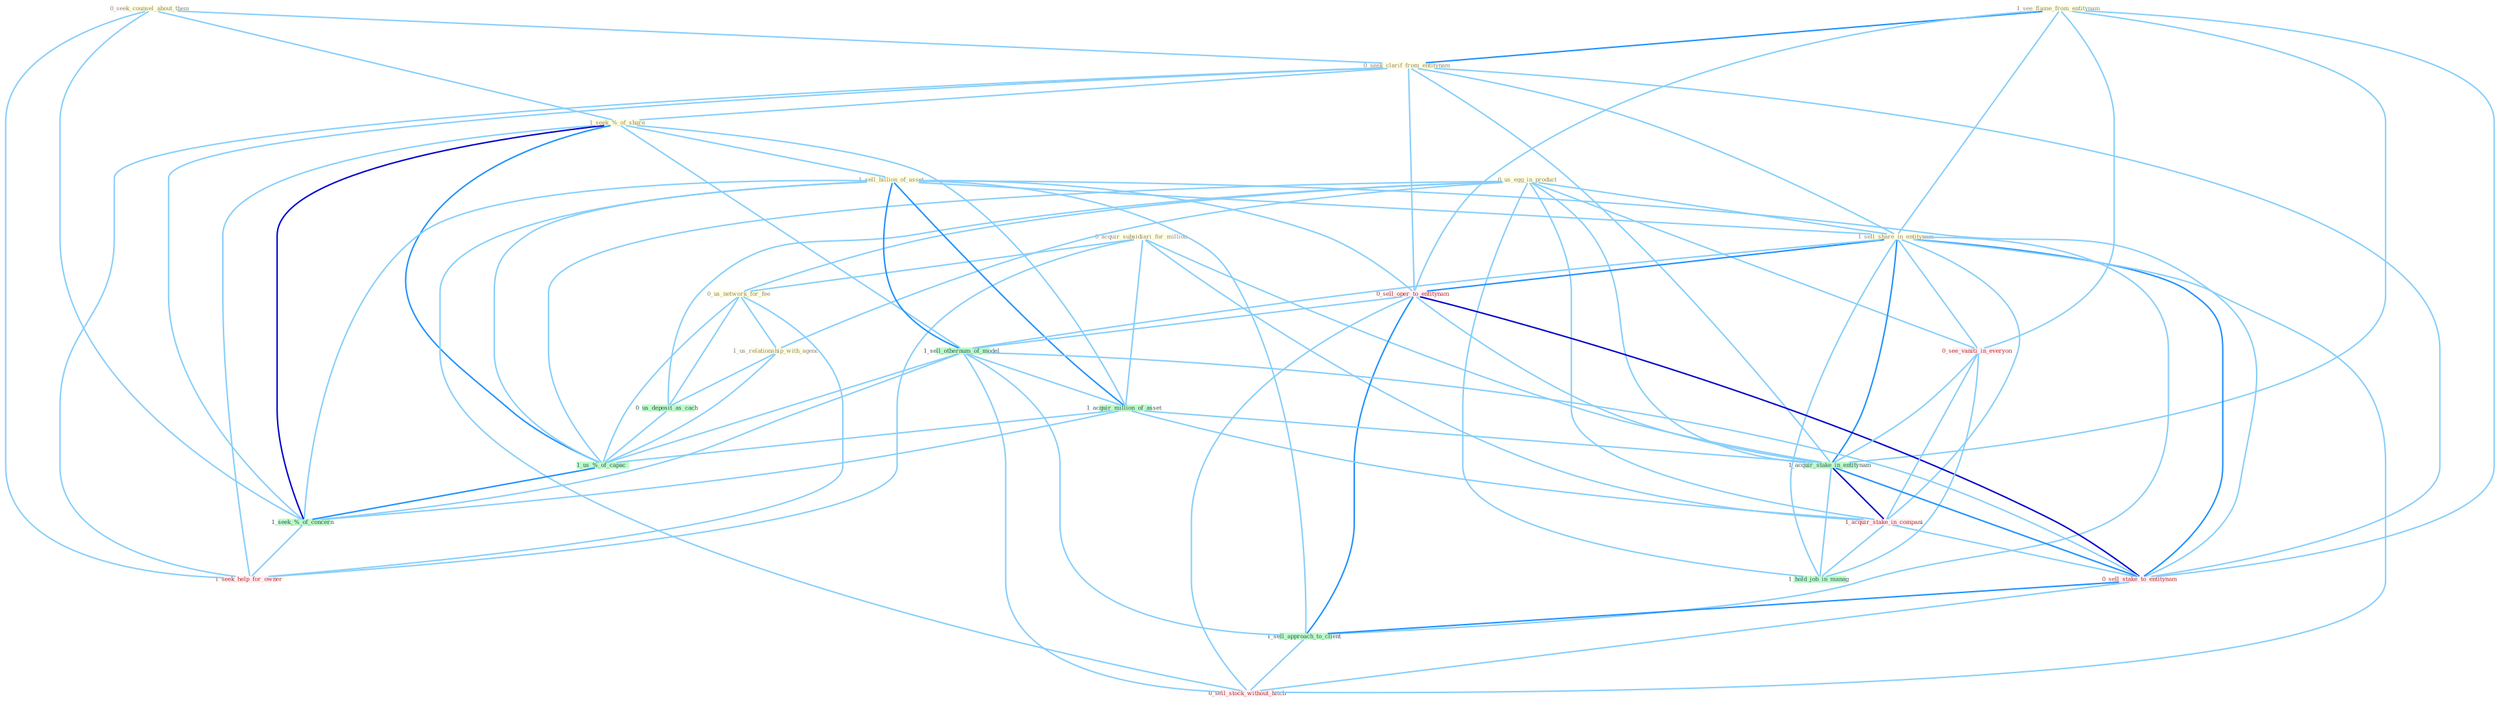 Graph G{ 
    node
    [shape=polygon,style=filled,width=.5,height=.06,color="#BDFCC9",fixedsize=true,fontsize=4,
    fontcolor="#2f4f4f"];
    {node
    [color="#ffffe0", fontcolor="#8b7d6b"] "0_seek_counsel_about_them " "0_acquir_subsidiari_for_million " "1_see_flame_from_entitynam " "0_us_egg_in_product " "0_seek_clarif_from_entitynam " "1_seek_%_of_share " "1_sell_billion_of_asset " "0_us_network_for_fee " "1_sell_share_in_entitynam " "1_us_relationship_with_agenc "}
{node [color="#fff0f5", fontcolor="#b22222"] "0_sell_oper_to_entitynam " "0_see_vaniti_in_everyon " "1_acquir_stake_in_compani " "0_sell_stake_to_entitynam " "0_sell_stock_without_hitch " "1_seek_help_for_owner "}
edge [color="#B0E2FF"];

	"0_seek_counsel_about_them " -- "0_seek_clarif_from_entitynam " [w="1", color="#87cefa" ];
	"0_seek_counsel_about_them " -- "1_seek_%_of_share " [w="1", color="#87cefa" ];
	"0_seek_counsel_about_them " -- "1_seek_%_of_concern " [w="1", color="#87cefa" ];
	"0_seek_counsel_about_them " -- "1_seek_help_for_owner " [w="1", color="#87cefa" ];
	"0_acquir_subsidiari_for_million " -- "0_us_network_for_fee " [w="1", color="#87cefa" ];
	"0_acquir_subsidiari_for_million " -- "1_acquir_million_of_asset " [w="1", color="#87cefa" ];
	"0_acquir_subsidiari_for_million " -- "1_acquir_stake_in_entitynam " [w="1", color="#87cefa" ];
	"0_acquir_subsidiari_for_million " -- "1_acquir_stake_in_compani " [w="1", color="#87cefa" ];
	"0_acquir_subsidiari_for_million " -- "1_seek_help_for_owner " [w="1", color="#87cefa" ];
	"1_see_flame_from_entitynam " -- "0_seek_clarif_from_entitynam " [w="2", color="#1e90ff" , len=0.8];
	"1_see_flame_from_entitynam " -- "1_sell_share_in_entitynam " [w="1", color="#87cefa" ];
	"1_see_flame_from_entitynam " -- "0_sell_oper_to_entitynam " [w="1", color="#87cefa" ];
	"1_see_flame_from_entitynam " -- "0_see_vaniti_in_everyon " [w="1", color="#87cefa" ];
	"1_see_flame_from_entitynam " -- "1_acquir_stake_in_entitynam " [w="1", color="#87cefa" ];
	"1_see_flame_from_entitynam " -- "0_sell_stake_to_entitynam " [w="1", color="#87cefa" ];
	"0_us_egg_in_product " -- "0_us_network_for_fee " [w="1", color="#87cefa" ];
	"0_us_egg_in_product " -- "1_sell_share_in_entitynam " [w="1", color="#87cefa" ];
	"0_us_egg_in_product " -- "1_us_relationship_with_agenc " [w="1", color="#87cefa" ];
	"0_us_egg_in_product " -- "0_see_vaniti_in_everyon " [w="1", color="#87cefa" ];
	"0_us_egg_in_product " -- "0_us_deposit_as_cach " [w="1", color="#87cefa" ];
	"0_us_egg_in_product " -- "1_acquir_stake_in_entitynam " [w="1", color="#87cefa" ];
	"0_us_egg_in_product " -- "1_acquir_stake_in_compani " [w="1", color="#87cefa" ];
	"0_us_egg_in_product " -- "1_us_%_of_capac " [w="1", color="#87cefa" ];
	"0_us_egg_in_product " -- "1_hold_job_in_manag " [w="1", color="#87cefa" ];
	"0_seek_clarif_from_entitynam " -- "1_seek_%_of_share " [w="1", color="#87cefa" ];
	"0_seek_clarif_from_entitynam " -- "1_sell_share_in_entitynam " [w="1", color="#87cefa" ];
	"0_seek_clarif_from_entitynam " -- "0_sell_oper_to_entitynam " [w="1", color="#87cefa" ];
	"0_seek_clarif_from_entitynam " -- "1_acquir_stake_in_entitynam " [w="1", color="#87cefa" ];
	"0_seek_clarif_from_entitynam " -- "0_sell_stake_to_entitynam " [w="1", color="#87cefa" ];
	"0_seek_clarif_from_entitynam " -- "1_seek_%_of_concern " [w="1", color="#87cefa" ];
	"0_seek_clarif_from_entitynam " -- "1_seek_help_for_owner " [w="1", color="#87cefa" ];
	"1_seek_%_of_share " -- "1_sell_billion_of_asset " [w="1", color="#87cefa" ];
	"1_seek_%_of_share " -- "1_sell_othernum_of_model " [w="1", color="#87cefa" ];
	"1_seek_%_of_share " -- "1_acquir_million_of_asset " [w="1", color="#87cefa" ];
	"1_seek_%_of_share " -- "1_us_%_of_capac " [w="2", color="#1e90ff" , len=0.8];
	"1_seek_%_of_share " -- "1_seek_%_of_concern " [w="3", color="#0000cd" , len=0.6];
	"1_seek_%_of_share " -- "1_seek_help_for_owner " [w="1", color="#87cefa" ];
	"1_sell_billion_of_asset " -- "1_sell_share_in_entitynam " [w="1", color="#87cefa" ];
	"1_sell_billion_of_asset " -- "0_sell_oper_to_entitynam " [w="1", color="#87cefa" ];
	"1_sell_billion_of_asset " -- "1_sell_othernum_of_model " [w="2", color="#1e90ff" , len=0.8];
	"1_sell_billion_of_asset " -- "1_acquir_million_of_asset " [w="2", color="#1e90ff" , len=0.8];
	"1_sell_billion_of_asset " -- "0_sell_stake_to_entitynam " [w="1", color="#87cefa" ];
	"1_sell_billion_of_asset " -- "1_us_%_of_capac " [w="1", color="#87cefa" ];
	"1_sell_billion_of_asset " -- "1_sell_approach_to_client " [w="1", color="#87cefa" ];
	"1_sell_billion_of_asset " -- "0_sell_stock_without_hitch " [w="1", color="#87cefa" ];
	"1_sell_billion_of_asset " -- "1_seek_%_of_concern " [w="1", color="#87cefa" ];
	"0_us_network_for_fee " -- "1_us_relationship_with_agenc " [w="1", color="#87cefa" ];
	"0_us_network_for_fee " -- "0_us_deposit_as_cach " [w="1", color="#87cefa" ];
	"0_us_network_for_fee " -- "1_us_%_of_capac " [w="1", color="#87cefa" ];
	"0_us_network_for_fee " -- "1_seek_help_for_owner " [w="1", color="#87cefa" ];
	"1_sell_share_in_entitynam " -- "0_sell_oper_to_entitynam " [w="2", color="#1e90ff" , len=0.8];
	"1_sell_share_in_entitynam " -- "1_sell_othernum_of_model " [w="1", color="#87cefa" ];
	"1_sell_share_in_entitynam " -- "0_see_vaniti_in_everyon " [w="1", color="#87cefa" ];
	"1_sell_share_in_entitynam " -- "1_acquir_stake_in_entitynam " [w="2", color="#1e90ff" , len=0.8];
	"1_sell_share_in_entitynam " -- "1_acquir_stake_in_compani " [w="1", color="#87cefa" ];
	"1_sell_share_in_entitynam " -- "0_sell_stake_to_entitynam " [w="2", color="#1e90ff" , len=0.8];
	"1_sell_share_in_entitynam " -- "1_sell_approach_to_client " [w="1", color="#87cefa" ];
	"1_sell_share_in_entitynam " -- "1_hold_job_in_manag " [w="1", color="#87cefa" ];
	"1_sell_share_in_entitynam " -- "0_sell_stock_without_hitch " [w="1", color="#87cefa" ];
	"1_us_relationship_with_agenc " -- "0_us_deposit_as_cach " [w="1", color="#87cefa" ];
	"1_us_relationship_with_agenc " -- "1_us_%_of_capac " [w="1", color="#87cefa" ];
	"0_sell_oper_to_entitynam " -- "1_sell_othernum_of_model " [w="1", color="#87cefa" ];
	"0_sell_oper_to_entitynam " -- "1_acquir_stake_in_entitynam " [w="1", color="#87cefa" ];
	"0_sell_oper_to_entitynam " -- "0_sell_stake_to_entitynam " [w="3", color="#0000cd" , len=0.6];
	"0_sell_oper_to_entitynam " -- "1_sell_approach_to_client " [w="2", color="#1e90ff" , len=0.8];
	"0_sell_oper_to_entitynam " -- "0_sell_stock_without_hitch " [w="1", color="#87cefa" ];
	"1_sell_othernum_of_model " -- "1_acquir_million_of_asset " [w="1", color="#87cefa" ];
	"1_sell_othernum_of_model " -- "0_sell_stake_to_entitynam " [w="1", color="#87cefa" ];
	"1_sell_othernum_of_model " -- "1_us_%_of_capac " [w="1", color="#87cefa" ];
	"1_sell_othernum_of_model " -- "1_sell_approach_to_client " [w="1", color="#87cefa" ];
	"1_sell_othernum_of_model " -- "0_sell_stock_without_hitch " [w="1", color="#87cefa" ];
	"1_sell_othernum_of_model " -- "1_seek_%_of_concern " [w="1", color="#87cefa" ];
	"0_see_vaniti_in_everyon " -- "1_acquir_stake_in_entitynam " [w="1", color="#87cefa" ];
	"0_see_vaniti_in_everyon " -- "1_acquir_stake_in_compani " [w="1", color="#87cefa" ];
	"0_see_vaniti_in_everyon " -- "1_hold_job_in_manag " [w="1", color="#87cefa" ];
	"1_acquir_million_of_asset " -- "1_acquir_stake_in_entitynam " [w="1", color="#87cefa" ];
	"1_acquir_million_of_asset " -- "1_acquir_stake_in_compani " [w="1", color="#87cefa" ];
	"1_acquir_million_of_asset " -- "1_us_%_of_capac " [w="1", color="#87cefa" ];
	"1_acquir_million_of_asset " -- "1_seek_%_of_concern " [w="1", color="#87cefa" ];
	"0_us_deposit_as_cach " -- "1_us_%_of_capac " [w="1", color="#87cefa" ];
	"1_acquir_stake_in_entitynam " -- "1_acquir_stake_in_compani " [w="3", color="#0000cd" , len=0.6];
	"1_acquir_stake_in_entitynam " -- "0_sell_stake_to_entitynam " [w="2", color="#1e90ff" , len=0.8];
	"1_acquir_stake_in_entitynam " -- "1_hold_job_in_manag " [w="1", color="#87cefa" ];
	"1_acquir_stake_in_compani " -- "0_sell_stake_to_entitynam " [w="1", color="#87cefa" ];
	"1_acquir_stake_in_compani " -- "1_hold_job_in_manag " [w="1", color="#87cefa" ];
	"0_sell_stake_to_entitynam " -- "1_sell_approach_to_client " [w="2", color="#1e90ff" , len=0.8];
	"0_sell_stake_to_entitynam " -- "0_sell_stock_without_hitch " [w="1", color="#87cefa" ];
	"1_us_%_of_capac " -- "1_seek_%_of_concern " [w="2", color="#1e90ff" , len=0.8];
	"1_sell_approach_to_client " -- "0_sell_stock_without_hitch " [w="1", color="#87cefa" ];
	"1_seek_%_of_concern " -- "1_seek_help_for_owner " [w="1", color="#87cefa" ];
}